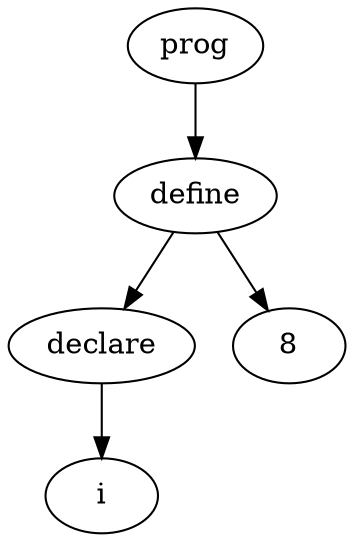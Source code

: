digraph AST {
	node0[label="prog"]
	node1[label="define"]
	node0->node1
	node2[label="declare"]
	node1->node2
	node3[label="i"]
	node2->node3
	node4[label="8"]
	node1->node4
}